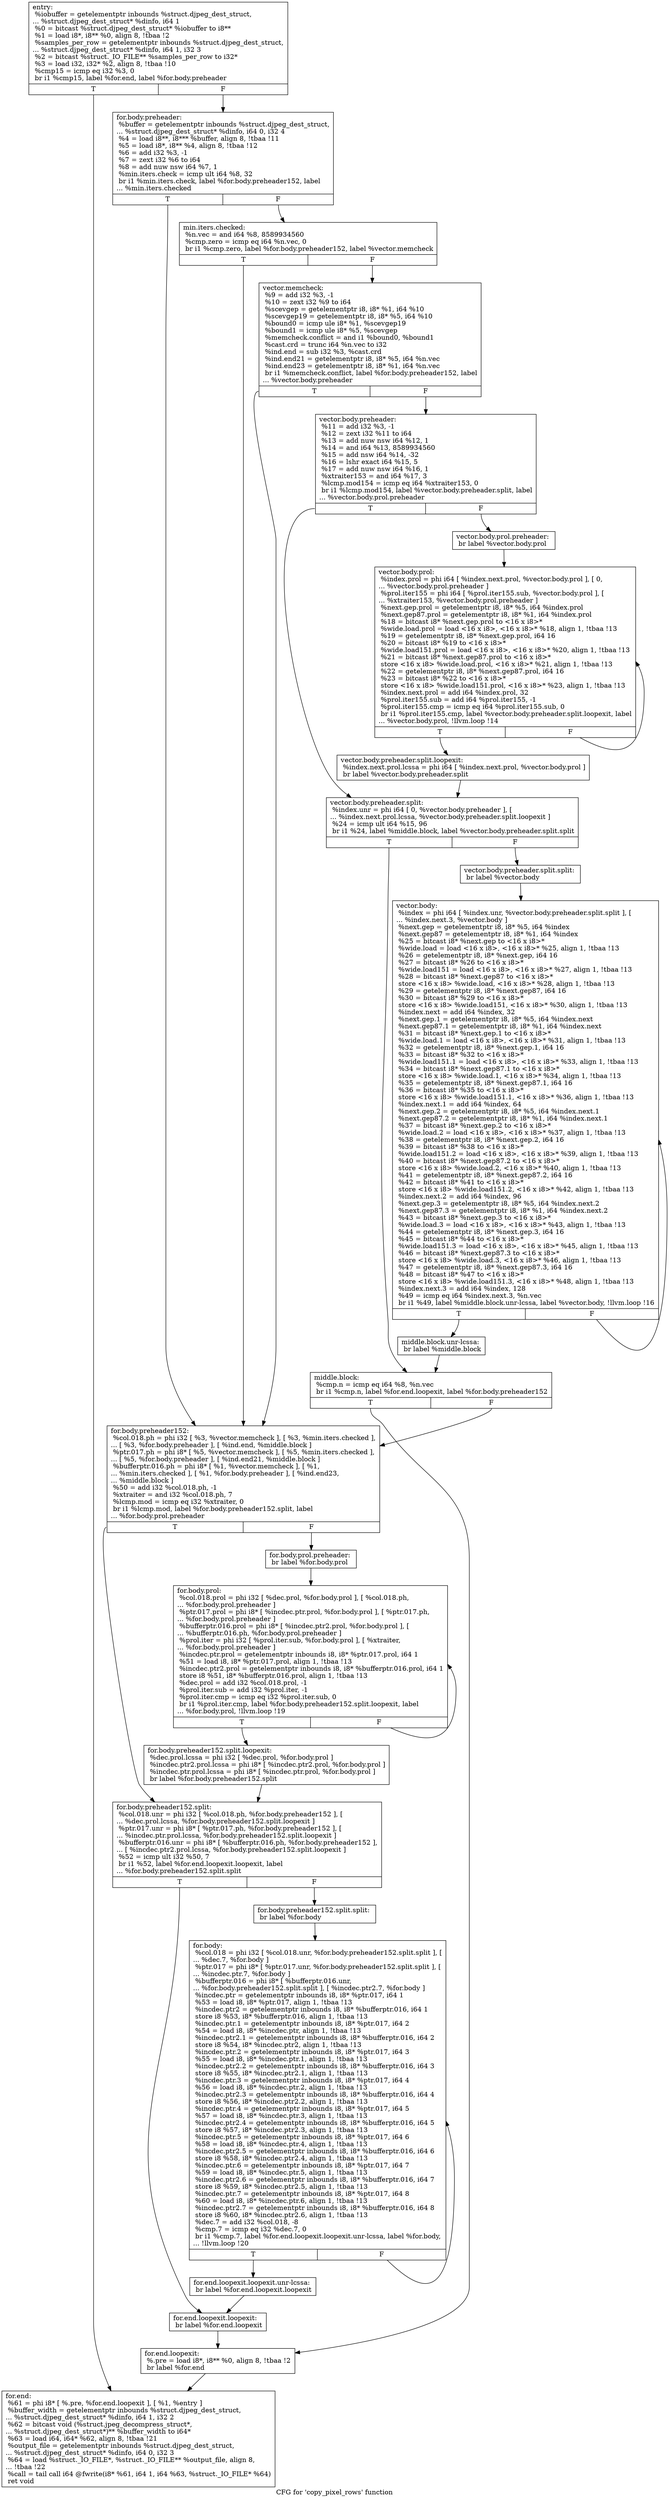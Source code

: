 digraph "CFG for 'copy_pixel_rows' function" {
	label="CFG for 'copy_pixel_rows' function";

	Node0x580e970 [shape=record,label="{entry:\l  %iobuffer = getelementptr inbounds %struct.djpeg_dest_struct,\l... %struct.djpeg_dest_struct* %dinfo, i64 1\l  %0 = bitcast %struct.djpeg_dest_struct* %iobuffer to i8**\l  %1 = load i8*, i8** %0, align 8, !tbaa !2\l  %samples_per_row = getelementptr inbounds %struct.djpeg_dest_struct,\l... %struct.djpeg_dest_struct* %dinfo, i64 1, i32 3\l  %2 = bitcast %struct._IO_FILE** %samples_per_row to i32*\l  %3 = load i32, i32* %2, align 8, !tbaa !10\l  %cmp15 = icmp eq i32 %3, 0\l  br i1 %cmp15, label %for.end, label %for.body.preheader\l|{<s0>T|<s1>F}}"];
	Node0x580e970:s0 -> Node0x580f8e0;
	Node0x580e970:s1 -> Node0x580f9c0;
	Node0x580f9c0 [shape=record,label="{for.body.preheader:                               \l  %buffer = getelementptr inbounds %struct.djpeg_dest_struct,\l... %struct.djpeg_dest_struct* %dinfo, i64 0, i32 4\l  %4 = load i8**, i8*** %buffer, align 8, !tbaa !11\l  %5 = load i8*, i8** %4, align 8, !tbaa !12\l  %6 = add i32 %3, -1\l  %7 = zext i32 %6 to i64\l  %8 = add nuw nsw i64 %7, 1\l  %min.iters.check = icmp ult i64 %8, 32\l  br i1 %min.iters.check, label %for.body.preheader152, label\l... %min.iters.checked\l|{<s0>T|<s1>F}}"];
	Node0x580f9c0:s0 -> Node0x580fc30;
	Node0x580f9c0:s1 -> Node0x5807b60;
	Node0x5807b60 [shape=record,label="{min.iters.checked:                                \l  %n.vec = and i64 %8, 8589934560\l  %cmp.zero = icmp eq i64 %n.vec, 0\l  br i1 %cmp.zero, label %for.body.preheader152, label %vector.memcheck\l|{<s0>T|<s1>F}}"];
	Node0x5807b60:s0 -> Node0x580fc30;
	Node0x5807b60:s1 -> Node0x5807f80;
	Node0x5807f80 [shape=record,label="{vector.memcheck:                                  \l  %9 = add i32 %3, -1\l  %10 = zext i32 %9 to i64\l  %scevgep = getelementptr i8, i8* %1, i64 %10\l  %scevgep19 = getelementptr i8, i8* %5, i64 %10\l  %bound0 = icmp ule i8* %1, %scevgep19\l  %bound1 = icmp ule i8* %5, %scevgep\l  %memcheck.conflict = and i1 %bound0, %bound1\l  %cast.crd = trunc i64 %n.vec to i32\l  %ind.end = sub i32 %3, %cast.crd\l  %ind.end21 = getelementptr i8, i8* %5, i64 %n.vec\l  %ind.end23 = getelementptr i8, i8* %1, i64 %n.vec\l  br i1 %memcheck.conflict, label %for.body.preheader152, label\l... %vector.body.preheader\l|{<s0>T|<s1>F}}"];
	Node0x5807f80:s0 -> Node0x580fc30;
	Node0x5807f80:s1 -> Node0x5807c10;
	Node0x5807c10 [shape=record,label="{vector.body.preheader:                            \l  %11 = add i32 %3, -1\l  %12 = zext i32 %11 to i64\l  %13 = add nuw nsw i64 %12, 1\l  %14 = and i64 %13, 8589934560\l  %15 = add nsw i64 %14, -32\l  %16 = lshr exact i64 %15, 5\l  %17 = add nuw nsw i64 %16, 1\l  %xtraiter153 = and i64 %17, 3\l  %lcmp.mod154 = icmp eq i64 %xtraiter153, 0\l  br i1 %lcmp.mod154, label %vector.body.preheader.split, label\l... %vector.body.prol.preheader\l|{<s0>T|<s1>F}}"];
	Node0x5807c10:s0 -> Node0x5811dd0;
	Node0x5807c10:s1 -> Node0x5811ef0;
	Node0x5811ef0 [shape=record,label="{vector.body.prol.preheader:                       \l  br label %vector.body.prol\l}"];
	Node0x5811ef0 -> Node0x58120a0;
	Node0x58120a0 [shape=record,label="{vector.body.prol:                                 \l  %index.prol = phi i64 [ %index.next.prol, %vector.body.prol ], [ 0,\l... %vector.body.prol.preheader ]\l  %prol.iter155 = phi i64 [ %prol.iter155.sub, %vector.body.prol ], [\l... %xtraiter153, %vector.body.prol.preheader ]\l  %next.gep.prol = getelementptr i8, i8* %5, i64 %index.prol\l  %next.gep87.prol = getelementptr i8, i8* %1, i64 %index.prol\l  %18 = bitcast i8* %next.gep.prol to \<16 x i8\>*\l  %wide.load.prol = load \<16 x i8\>, \<16 x i8\>* %18, align 1, !tbaa !13\l  %19 = getelementptr i8, i8* %next.gep.prol, i64 16\l  %20 = bitcast i8* %19 to \<16 x i8\>*\l  %wide.load151.prol = load \<16 x i8\>, \<16 x i8\>* %20, align 1, !tbaa !13\l  %21 = bitcast i8* %next.gep87.prol to \<16 x i8\>*\l  store \<16 x i8\> %wide.load.prol, \<16 x i8\>* %21, align 1, !tbaa !13\l  %22 = getelementptr i8, i8* %next.gep87.prol, i64 16\l  %23 = bitcast i8* %22 to \<16 x i8\>*\l  store \<16 x i8\> %wide.load151.prol, \<16 x i8\>* %23, align 1, !tbaa !13\l  %index.next.prol = add i64 %index.prol, 32\l  %prol.iter155.sub = add i64 %prol.iter155, -1\l  %prol.iter155.cmp = icmp eq i64 %prol.iter155.sub, 0\l  br i1 %prol.iter155.cmp, label %vector.body.preheader.split.loopexit, label\l... %vector.body.prol, !llvm.loop !14\l|{<s0>T|<s1>F}}"];
	Node0x58120a0:s0 -> Node0x58139c0;
	Node0x58120a0:s1 -> Node0x58120a0;
	Node0x58139c0 [shape=record,label="{vector.body.preheader.split.loopexit:             \l  %index.next.prol.lcssa = phi i64 [ %index.next.prol, %vector.body.prol ]\l  br label %vector.body.preheader.split\l}"];
	Node0x58139c0 -> Node0x5811dd0;
	Node0x5811dd0 [shape=record,label="{vector.body.preheader.split:                      \l  %index.unr = phi i64 [ 0, %vector.body.preheader ], [\l... %index.next.prol.lcssa, %vector.body.preheader.split.loopexit ]\l  %24 = icmp ult i64 %15, 96\l  br i1 %24, label %middle.block, label %vector.body.preheader.split.split\l|{<s0>T|<s1>F}}"];
	Node0x5811dd0:s0 -> Node0x5813d40;
	Node0x5811dd0:s1 -> Node0x5813df0;
	Node0x5813df0 [shape=record,label="{vector.body.preheader.split.split:                \l  br label %vector.body\l}"];
	Node0x5813df0 -> Node0x5813fa0;
	Node0x5813fa0 [shape=record,label="{vector.body:                                      \l  %index = phi i64 [ %index.unr, %vector.body.preheader.split.split ], [\l... %index.next.3, %vector.body ]\l  %next.gep = getelementptr i8, i8* %5, i64 %index\l  %next.gep87 = getelementptr i8, i8* %1, i64 %index\l  %25 = bitcast i8* %next.gep to \<16 x i8\>*\l  %wide.load = load \<16 x i8\>, \<16 x i8\>* %25, align 1, !tbaa !13\l  %26 = getelementptr i8, i8* %next.gep, i64 16\l  %27 = bitcast i8* %26 to \<16 x i8\>*\l  %wide.load151 = load \<16 x i8\>, \<16 x i8\>* %27, align 1, !tbaa !13\l  %28 = bitcast i8* %next.gep87 to \<16 x i8\>*\l  store \<16 x i8\> %wide.load, \<16 x i8\>* %28, align 1, !tbaa !13\l  %29 = getelementptr i8, i8* %next.gep87, i64 16\l  %30 = bitcast i8* %29 to \<16 x i8\>*\l  store \<16 x i8\> %wide.load151, \<16 x i8\>* %30, align 1, !tbaa !13\l  %index.next = add i64 %index, 32\l  %next.gep.1 = getelementptr i8, i8* %5, i64 %index.next\l  %next.gep87.1 = getelementptr i8, i8* %1, i64 %index.next\l  %31 = bitcast i8* %next.gep.1 to \<16 x i8\>*\l  %wide.load.1 = load \<16 x i8\>, \<16 x i8\>* %31, align 1, !tbaa !13\l  %32 = getelementptr i8, i8* %next.gep.1, i64 16\l  %33 = bitcast i8* %32 to \<16 x i8\>*\l  %wide.load151.1 = load \<16 x i8\>, \<16 x i8\>* %33, align 1, !tbaa !13\l  %34 = bitcast i8* %next.gep87.1 to \<16 x i8\>*\l  store \<16 x i8\> %wide.load.1, \<16 x i8\>* %34, align 1, !tbaa !13\l  %35 = getelementptr i8, i8* %next.gep87.1, i64 16\l  %36 = bitcast i8* %35 to \<16 x i8\>*\l  store \<16 x i8\> %wide.load151.1, \<16 x i8\>* %36, align 1, !tbaa !13\l  %index.next.1 = add i64 %index, 64\l  %next.gep.2 = getelementptr i8, i8* %5, i64 %index.next.1\l  %next.gep87.2 = getelementptr i8, i8* %1, i64 %index.next.1\l  %37 = bitcast i8* %next.gep.2 to \<16 x i8\>*\l  %wide.load.2 = load \<16 x i8\>, \<16 x i8\>* %37, align 1, !tbaa !13\l  %38 = getelementptr i8, i8* %next.gep.2, i64 16\l  %39 = bitcast i8* %38 to \<16 x i8\>*\l  %wide.load151.2 = load \<16 x i8\>, \<16 x i8\>* %39, align 1, !tbaa !13\l  %40 = bitcast i8* %next.gep87.2 to \<16 x i8\>*\l  store \<16 x i8\> %wide.load.2, \<16 x i8\>* %40, align 1, !tbaa !13\l  %41 = getelementptr i8, i8* %next.gep87.2, i64 16\l  %42 = bitcast i8* %41 to \<16 x i8\>*\l  store \<16 x i8\> %wide.load151.2, \<16 x i8\>* %42, align 1, !tbaa !13\l  %index.next.2 = add i64 %index, 96\l  %next.gep.3 = getelementptr i8, i8* %5, i64 %index.next.2\l  %next.gep87.3 = getelementptr i8, i8* %1, i64 %index.next.2\l  %43 = bitcast i8* %next.gep.3 to \<16 x i8\>*\l  %wide.load.3 = load \<16 x i8\>, \<16 x i8\>* %43, align 1, !tbaa !13\l  %44 = getelementptr i8, i8* %next.gep.3, i64 16\l  %45 = bitcast i8* %44 to \<16 x i8\>*\l  %wide.load151.3 = load \<16 x i8\>, \<16 x i8\>* %45, align 1, !tbaa !13\l  %46 = bitcast i8* %next.gep87.3 to \<16 x i8\>*\l  store \<16 x i8\> %wide.load.3, \<16 x i8\>* %46, align 1, !tbaa !13\l  %47 = getelementptr i8, i8* %next.gep87.3, i64 16\l  %48 = bitcast i8* %47 to \<16 x i8\>*\l  store \<16 x i8\> %wide.load151.3, \<16 x i8\>* %48, align 1, !tbaa !13\l  %index.next.3 = add i64 %index, 128\l  %49 = icmp eq i64 %index.next.3, %n.vec\l  br i1 %49, label %middle.block.unr-lcssa, label %vector.body, !llvm.loop !16\l|{<s0>T|<s1>F}}"];
	Node0x5813fa0:s0 -> Node0x58171f0;
	Node0x5813fa0:s1 -> Node0x5813fa0;
	Node0x58171f0 [shape=record,label="{middle.block.unr-lcssa:                           \l  br label %middle.block\l}"];
	Node0x58171f0 -> Node0x5813d40;
	Node0x5813d40 [shape=record,label="{middle.block:                                     \l  %cmp.n = icmp eq i64 %8, %n.vec\l  br i1 %cmp.n, label %for.end.loopexit, label %for.body.preheader152\l|{<s0>T|<s1>F}}"];
	Node0x5813d40:s0 -> Node0x5817450;
	Node0x5813d40:s1 -> Node0x580fc30;
	Node0x580fc30 [shape=record,label="{for.body.preheader152:                            \l  %col.018.ph = phi i32 [ %3, %vector.memcheck ], [ %3, %min.iters.checked ],\l... [ %3, %for.body.preheader ], [ %ind.end, %middle.block ]\l  %ptr.017.ph = phi i8* [ %5, %vector.memcheck ], [ %5, %min.iters.checked ],\l... [ %5, %for.body.preheader ], [ %ind.end21, %middle.block ]\l  %bufferptr.016.ph = phi i8* [ %1, %vector.memcheck ], [ %1,\l... %min.iters.checked ], [ %1, %for.body.preheader ], [ %ind.end23,\l... %middle.block ]\l  %50 = add i32 %col.018.ph, -1\l  %xtraiter = and i32 %col.018.ph, 7\l  %lcmp.mod = icmp eq i32 %xtraiter, 0\l  br i1 %lcmp.mod, label %for.body.preheader152.split, label\l... %for.body.prol.preheader\l|{<s0>T|<s1>F}}"];
	Node0x580fc30:s0 -> Node0x5817b00;
	Node0x580fc30:s1 -> Node0x5817c20;
	Node0x5817c20 [shape=record,label="{for.body.prol.preheader:                          \l  br label %for.body.prol\l}"];
	Node0x5817c20 -> Node0x5817d90;
	Node0x5817d90 [shape=record,label="{for.body.prol:                                    \l  %col.018.prol = phi i32 [ %dec.prol, %for.body.prol ], [ %col.018.ph,\l... %for.body.prol.preheader ]\l  %ptr.017.prol = phi i8* [ %incdec.ptr.prol, %for.body.prol ], [ %ptr.017.ph,\l... %for.body.prol.preheader ]\l  %bufferptr.016.prol = phi i8* [ %incdec.ptr2.prol, %for.body.prol ], [\l... %bufferptr.016.ph, %for.body.prol.preheader ]\l  %prol.iter = phi i32 [ %prol.iter.sub, %for.body.prol ], [ %xtraiter,\l... %for.body.prol.preheader ]\l  %incdec.ptr.prol = getelementptr inbounds i8, i8* %ptr.017.prol, i64 1\l  %51 = load i8, i8* %ptr.017.prol, align 1, !tbaa !13\l  %incdec.ptr2.prol = getelementptr inbounds i8, i8* %bufferptr.016.prol, i64 1\l  store i8 %51, i8* %bufferptr.016.prol, align 1, !tbaa !13\l  %dec.prol = add i32 %col.018.prol, -1\l  %prol.iter.sub = add i32 %prol.iter, -1\l  %prol.iter.cmp = icmp eq i32 %prol.iter.sub, 0\l  br i1 %prol.iter.cmp, label %for.body.preheader152.split.loopexit, label\l... %for.body.prol, !llvm.loop !19\l|{<s0>T|<s1>F}}"];
	Node0x5817d90:s0 -> Node0x58187f0;
	Node0x5817d90:s1 -> Node0x5817d90;
	Node0x58187f0 [shape=record,label="{for.body.preheader152.split.loopexit:             \l  %dec.prol.lcssa = phi i32 [ %dec.prol, %for.body.prol ]\l  %incdec.ptr2.prol.lcssa = phi i8* [ %incdec.ptr2.prol, %for.body.prol ]\l  %incdec.ptr.prol.lcssa = phi i8* [ %incdec.ptr.prol, %for.body.prol ]\l  br label %for.body.preheader152.split\l}"];
	Node0x58187f0 -> Node0x5817b00;
	Node0x5817b00 [shape=record,label="{for.body.preheader152.split:                      \l  %col.018.unr = phi i32 [ %col.018.ph, %for.body.preheader152 ], [\l... %dec.prol.lcssa, %for.body.preheader152.split.loopexit ]\l  %ptr.017.unr = phi i8* [ %ptr.017.ph, %for.body.preheader152 ], [\l... %incdec.ptr.prol.lcssa, %for.body.preheader152.split.loopexit ]\l  %bufferptr.016.unr = phi i8* [ %bufferptr.016.ph, %for.body.preheader152 ],\l... [ %incdec.ptr2.prol.lcssa, %for.body.preheader152.split.loopexit ]\l  %52 = icmp ult i32 %50, 7\l  br i1 %52, label %for.end.loopexit.loopexit, label\l... %for.body.preheader152.split.split\l|{<s0>T|<s1>F}}"];
	Node0x5817b00:s0 -> Node0x5818da0;
	Node0x5817b00:s1 -> Node0x5818e80;
	Node0x5818e80 [shape=record,label="{for.body.preheader152.split.split:                \l  br label %for.body\l}"];
	Node0x5818e80 -> Node0x5819030;
	Node0x5819030 [shape=record,label="{for.body:                                         \l  %col.018 = phi i32 [ %col.018.unr, %for.body.preheader152.split.split ], [\l... %dec.7, %for.body ]\l  %ptr.017 = phi i8* [ %ptr.017.unr, %for.body.preheader152.split.split ], [\l... %incdec.ptr.7, %for.body ]\l  %bufferptr.016 = phi i8* [ %bufferptr.016.unr,\l... %for.body.preheader152.split.split ], [ %incdec.ptr2.7, %for.body ]\l  %incdec.ptr = getelementptr inbounds i8, i8* %ptr.017, i64 1\l  %53 = load i8, i8* %ptr.017, align 1, !tbaa !13\l  %incdec.ptr2 = getelementptr inbounds i8, i8* %bufferptr.016, i64 1\l  store i8 %53, i8* %bufferptr.016, align 1, !tbaa !13\l  %incdec.ptr.1 = getelementptr inbounds i8, i8* %ptr.017, i64 2\l  %54 = load i8, i8* %incdec.ptr, align 1, !tbaa !13\l  %incdec.ptr2.1 = getelementptr inbounds i8, i8* %bufferptr.016, i64 2\l  store i8 %54, i8* %incdec.ptr2, align 1, !tbaa !13\l  %incdec.ptr.2 = getelementptr inbounds i8, i8* %ptr.017, i64 3\l  %55 = load i8, i8* %incdec.ptr.1, align 1, !tbaa !13\l  %incdec.ptr2.2 = getelementptr inbounds i8, i8* %bufferptr.016, i64 3\l  store i8 %55, i8* %incdec.ptr2.1, align 1, !tbaa !13\l  %incdec.ptr.3 = getelementptr inbounds i8, i8* %ptr.017, i64 4\l  %56 = load i8, i8* %incdec.ptr.2, align 1, !tbaa !13\l  %incdec.ptr2.3 = getelementptr inbounds i8, i8* %bufferptr.016, i64 4\l  store i8 %56, i8* %incdec.ptr2.2, align 1, !tbaa !13\l  %incdec.ptr.4 = getelementptr inbounds i8, i8* %ptr.017, i64 5\l  %57 = load i8, i8* %incdec.ptr.3, align 1, !tbaa !13\l  %incdec.ptr2.4 = getelementptr inbounds i8, i8* %bufferptr.016, i64 5\l  store i8 %57, i8* %incdec.ptr2.3, align 1, !tbaa !13\l  %incdec.ptr.5 = getelementptr inbounds i8, i8* %ptr.017, i64 6\l  %58 = load i8, i8* %incdec.ptr.4, align 1, !tbaa !13\l  %incdec.ptr2.5 = getelementptr inbounds i8, i8* %bufferptr.016, i64 6\l  store i8 %58, i8* %incdec.ptr2.4, align 1, !tbaa !13\l  %incdec.ptr.6 = getelementptr inbounds i8, i8* %ptr.017, i64 7\l  %59 = load i8, i8* %incdec.ptr.5, align 1, !tbaa !13\l  %incdec.ptr2.6 = getelementptr inbounds i8, i8* %bufferptr.016, i64 7\l  store i8 %59, i8* %incdec.ptr2.5, align 1, !tbaa !13\l  %incdec.ptr.7 = getelementptr inbounds i8, i8* %ptr.017, i64 8\l  %60 = load i8, i8* %incdec.ptr.6, align 1, !tbaa !13\l  %incdec.ptr2.7 = getelementptr inbounds i8, i8* %bufferptr.016, i64 8\l  store i8 %60, i8* %incdec.ptr2.6, align 1, !tbaa !13\l  %dec.7 = add i32 %col.018, -8\l  %cmp.7 = icmp eq i32 %dec.7, 0\l  br i1 %cmp.7, label %for.end.loopexit.loopexit.unr-lcssa, label %for.body,\l... !llvm.loop !20\l|{<s0>T|<s1>F}}"];
	Node0x5819030:s0 -> Node0x5810fd0;
	Node0x5819030:s1 -> Node0x5819030;
	Node0x5810fd0 [shape=record,label="{for.end.loopexit.loopexit.unr-lcssa:              \l  br label %for.end.loopexit.loopexit\l}"];
	Node0x5810fd0 -> Node0x5818da0;
	Node0x5818da0 [shape=record,label="{for.end.loopexit.loopexit:                        \l  br label %for.end.loopexit\l}"];
	Node0x5818da0 -> Node0x5817450;
	Node0x5817450 [shape=record,label="{for.end.loopexit:                                 \l  %.pre = load i8*, i8** %0, align 8, !tbaa !2\l  br label %for.end\l}"];
	Node0x5817450 -> Node0x580f8e0;
	Node0x580f8e0 [shape=record,label="{for.end:                                          \l  %61 = phi i8* [ %.pre, %for.end.loopexit ], [ %1, %entry ]\l  %buffer_width = getelementptr inbounds %struct.djpeg_dest_struct,\l... %struct.djpeg_dest_struct* %dinfo, i64 1, i32 2\l  %62 = bitcast void (%struct.jpeg_decompress_struct*,\l... %struct.djpeg_dest_struct*)** %buffer_width to i64*\l  %63 = load i64, i64* %62, align 8, !tbaa !21\l  %output_file = getelementptr inbounds %struct.djpeg_dest_struct,\l... %struct.djpeg_dest_struct* %dinfo, i64 0, i32 3\l  %64 = load %struct._IO_FILE*, %struct._IO_FILE** %output_file, align 8,\l... !tbaa !22\l  %call = tail call i64 @fwrite(i8* %61, i64 1, i64 %63, %struct._IO_FILE* %64)\l  ret void\l}"];
}
